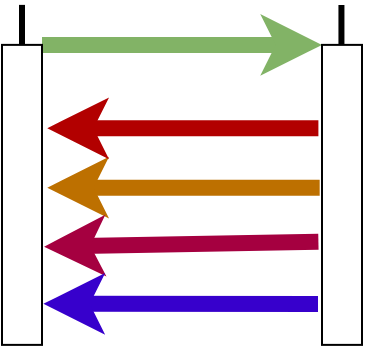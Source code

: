 <mxfile>
    <diagram id="F6DeAQJjuSfkXkfnpTXy" name="Page-1">
        <mxGraphModel dx="855" dy="455" grid="1" gridSize="10" guides="1" tooltips="1" connect="1" arrows="1" fold="1" page="1" pageScale="1" pageWidth="850" pageHeight="1100" math="0" shadow="0">
            <root>
                <mxCell id="0"/>
                <mxCell id="1" parent="0"/>
                <mxCell id="4" value="" style="endArrow=classic;html=1;strokeWidth=8;fillColor=#f0a30a;strokeColor=#BD7000;exitX=-0.058;exitY=0.476;exitDx=0;exitDy=0;exitPerimeter=0;entryX=1.132;entryY=0.476;entryDx=0;entryDy=0;entryPerimeter=0;endSize=5;startSize=5;" parent="1" source="14" target="12" edge="1">
                    <mxGeometry width="50" height="50" relative="1" as="geometry">
                        <mxPoint x="520" y="280" as="sourcePoint"/>
                        <mxPoint x="240" y="280" as="targetPoint"/>
                    </mxGeometry>
                </mxCell>
                <mxCell id="5" value="" style="endArrow=classic;html=1;strokeWidth=8;fillColor=#d5e8d4;strokeColor=#82b366;entryX=0;entryY=0;entryDx=0;entryDy=0;exitX=1;exitY=0;exitDx=0;exitDy=0;endSize=5;startSize=5;" parent="1" source="12" target="14" edge="1">
                    <mxGeometry width="50" height="50" relative="1" as="geometry">
                        <mxPoint x="240" y="200" as="sourcePoint"/>
                        <mxPoint x="520" y="200" as="targetPoint"/>
                    </mxGeometry>
                </mxCell>
                <mxCell id="7" value="" style="endArrow=classic;html=1;strokeWidth=8;fillColor=#d80073;strokeColor=#A50040;entryX=1.053;entryY=0.673;entryDx=0;entryDy=0;entryPerimeter=0;exitX=-0.09;exitY=0.656;exitDx=0;exitDy=0;exitPerimeter=0;endSize=5;startSize=5;" parent="1" target="12" edge="1" source="14">
                    <mxGeometry width="50" height="50" relative="1" as="geometry">
                        <mxPoint x="510" y="300" as="sourcePoint"/>
                        <mxPoint x="240" y="300" as="targetPoint"/>
                    </mxGeometry>
                </mxCell>
                <mxCell id="8" value="" style="endArrow=classic;html=1;strokeWidth=8;fillColor=#6a00ff;strokeColor=#3700CC;entryX=1.035;entryY=0.863;entryDx=0;entryDy=0;entryPerimeter=0;endSize=5;startSize=5;" parent="1" target="12" edge="1">
                    <mxGeometry width="50" height="50" relative="1" as="geometry">
                        <mxPoint x="518" y="329" as="sourcePoint"/>
                        <mxPoint x="240" y="320" as="targetPoint"/>
                    </mxGeometry>
                </mxCell>
                <mxCell id="9" value="" style="endArrow=classic;html=1;strokeWidth=8;fillColor=#e51400;strokeColor=#B20000;startArrow=none;entryX=1.132;entryY=0.278;entryDx=0;entryDy=0;entryPerimeter=0;exitX=-0.09;exitY=0.278;exitDx=0;exitDy=0;exitPerimeter=0;endSize=5;startSize=5;" parent="1" source="14" target="12" edge="1">
                    <mxGeometry width="50" height="50" relative="1" as="geometry">
                        <mxPoint x="340" y="400" as="sourcePoint"/>
                        <mxPoint x="250" y="260" as="targetPoint"/>
                    </mxGeometry>
                </mxCell>
                <mxCell id="10" value="" style="endArrow=none;html=1;fontSize=288;strokeWidth=3;startArrow=none;" parent="1" source="12" edge="1">
                    <mxGeometry width="50" height="50" relative="1" as="geometry">
                        <mxPoint x="370" y="349.44" as="sourcePoint"/>
                        <mxPoint x="370" y="179.44" as="targetPoint"/>
                    </mxGeometry>
                </mxCell>
                <mxCell id="11" value="" style="endArrow=none;html=1;fontSize=288;strokeWidth=3;" parent="1" edge="1">
                    <mxGeometry width="50" height="50" relative="1" as="geometry">
                        <mxPoint x="529.72" y="349.44" as="sourcePoint"/>
                        <mxPoint x="529.72" y="179.44" as="targetPoint"/>
                    </mxGeometry>
                </mxCell>
                <mxCell id="12" value="" style="rounded=0;whiteSpace=wrap;html=1;fontSize=288;" parent="1" vertex="1">
                    <mxGeometry x="360" y="199.44" width="20" height="150" as="geometry"/>
                </mxCell>
                <mxCell id="13" value="" style="endArrow=none;html=1;fontSize=288;strokeWidth=3;" parent="1" target="12" edge="1">
                    <mxGeometry width="50" height="50" relative="1" as="geometry">
                        <mxPoint x="370" y="349.44" as="sourcePoint"/>
                        <mxPoint x="370" y="179.44" as="targetPoint"/>
                    </mxGeometry>
                </mxCell>
                <mxCell id="14" value="" style="rounded=0;whiteSpace=wrap;html=1;fontSize=288;" parent="1" vertex="1">
                    <mxGeometry x="520" y="199.44" width="20" height="150" as="geometry"/>
                </mxCell>
            </root>
        </mxGraphModel>
    </diagram>
</mxfile>